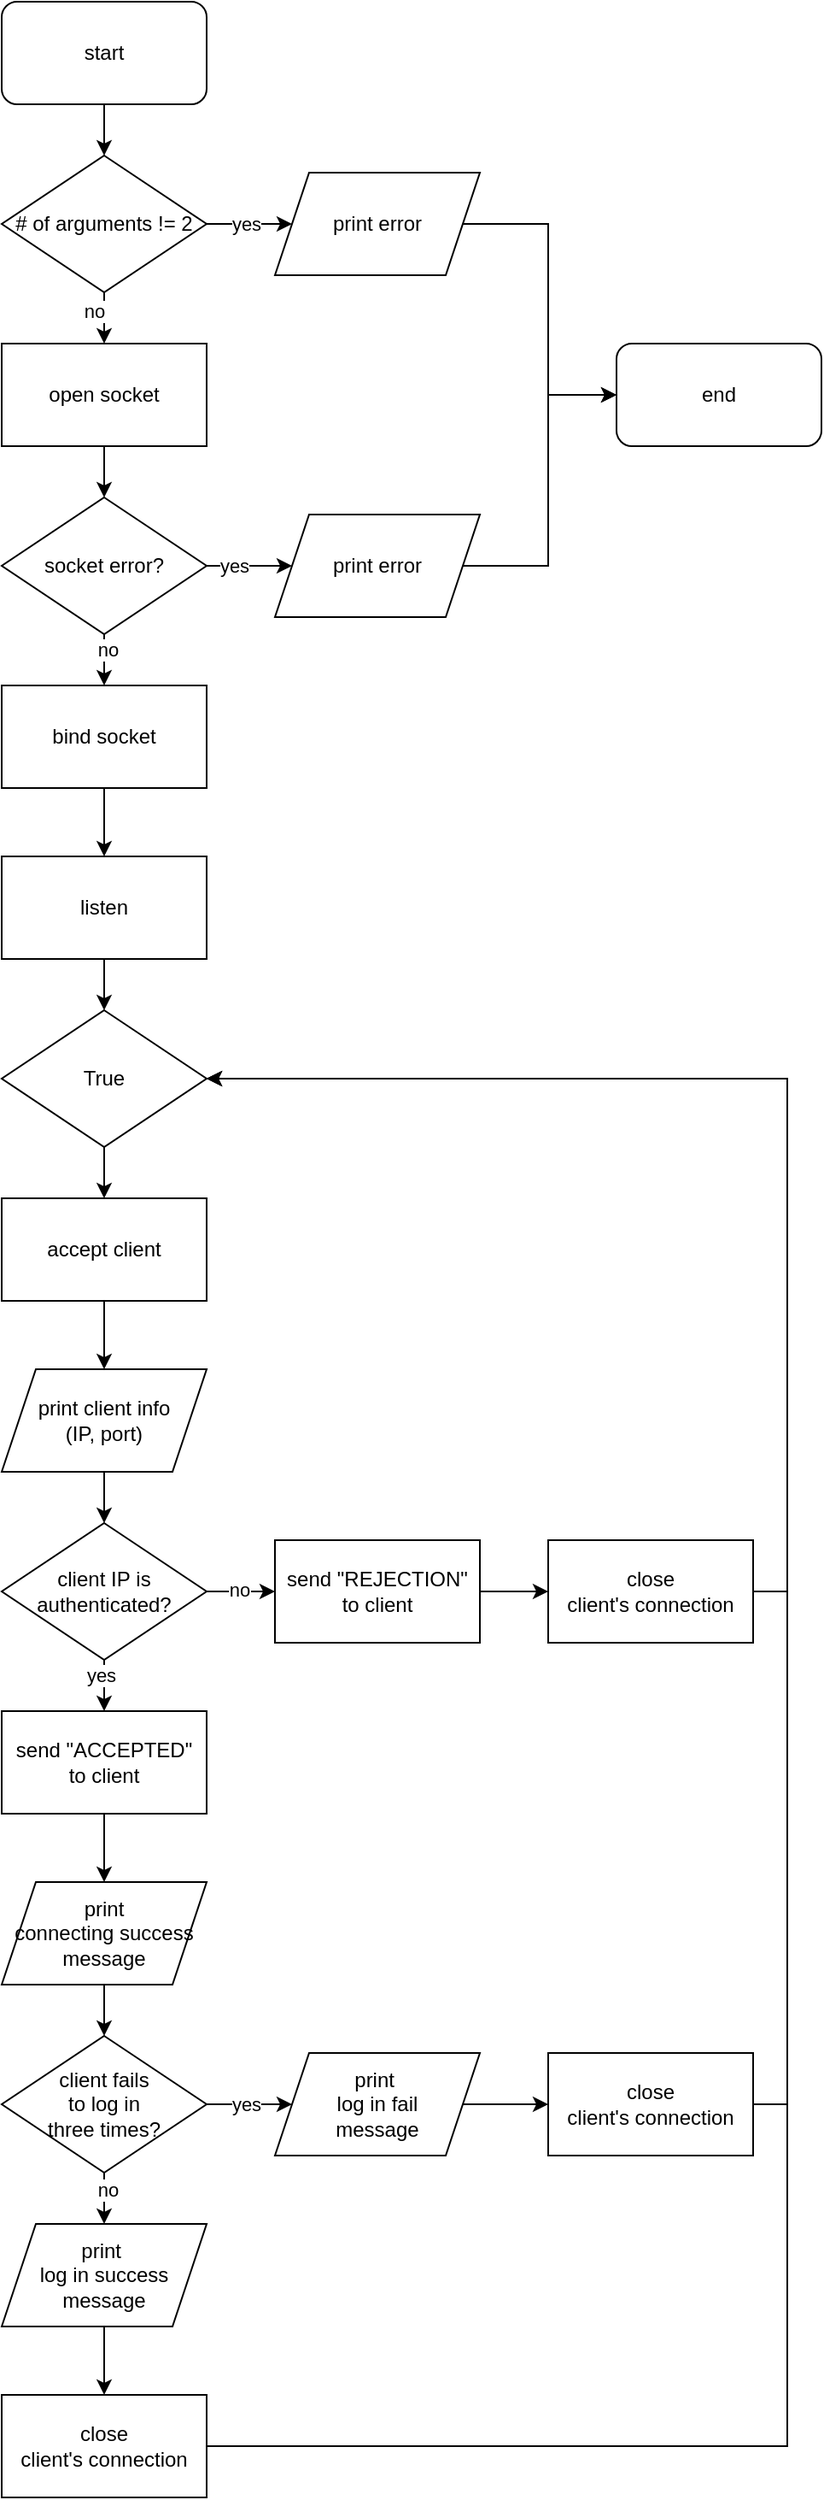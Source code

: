 <mxfile version="24.2.5" type="device">
  <diagram name="페이지-1" id="o534cHkMI9UPt9SqezbU">
    <mxGraphModel dx="995" dy="548" grid="1" gridSize="10" guides="1" tooltips="1" connect="1" arrows="1" fold="1" page="1" pageScale="1" pageWidth="827" pageHeight="1169" math="0" shadow="0">
      <root>
        <mxCell id="0" />
        <mxCell id="1" parent="0" />
        <mxCell id="OdCG0hbB7bBlP2e0NRDI-7" value="" style="edgeStyle=orthogonalEdgeStyle;rounded=0;orthogonalLoop=1;jettySize=auto;html=1;" edge="1" parent="1" source="OdCG0hbB7bBlP2e0NRDI-1" target="OdCG0hbB7bBlP2e0NRDI-2">
          <mxGeometry relative="1" as="geometry" />
        </mxCell>
        <mxCell id="OdCG0hbB7bBlP2e0NRDI-1" value="start" style="rounded=1;whiteSpace=wrap;html=1;" vertex="1" parent="1">
          <mxGeometry x="360" y="30" width="120" height="60" as="geometry" />
        </mxCell>
        <mxCell id="OdCG0hbB7bBlP2e0NRDI-8" value="" style="edgeStyle=orthogonalEdgeStyle;rounded=0;orthogonalLoop=1;jettySize=auto;html=1;" edge="1" parent="1" source="OdCG0hbB7bBlP2e0NRDI-2" target="OdCG0hbB7bBlP2e0NRDI-6">
          <mxGeometry relative="1" as="geometry" />
        </mxCell>
        <mxCell id="OdCG0hbB7bBlP2e0NRDI-15" value="no" style="edgeLabel;html=1;align=center;verticalAlign=middle;resizable=0;points=[];" vertex="1" connectable="0" parent="OdCG0hbB7bBlP2e0NRDI-8">
          <mxGeometry x="0.187" y="2" relative="1" as="geometry">
            <mxPoint x="-4" as="offset" />
          </mxGeometry>
        </mxCell>
        <mxCell id="OdCG0hbB7bBlP2e0NRDI-10" value="" style="edgeStyle=orthogonalEdgeStyle;rounded=0;orthogonalLoop=1;jettySize=auto;html=1;" edge="1" parent="1" source="OdCG0hbB7bBlP2e0NRDI-2" target="OdCG0hbB7bBlP2e0NRDI-4">
          <mxGeometry relative="1" as="geometry" />
        </mxCell>
        <mxCell id="OdCG0hbB7bBlP2e0NRDI-14" value="yes" style="edgeLabel;html=1;align=center;verticalAlign=middle;resizable=0;points=[];" vertex="1" connectable="0" parent="OdCG0hbB7bBlP2e0NRDI-10">
          <mxGeometry x="-0.1" y="1" relative="1" as="geometry">
            <mxPoint y="1" as="offset" />
          </mxGeometry>
        </mxCell>
        <mxCell id="OdCG0hbB7bBlP2e0NRDI-2" value="# of arguments != 2" style="rhombus;whiteSpace=wrap;html=1;" vertex="1" parent="1">
          <mxGeometry x="360" y="120" width="120" height="80" as="geometry" />
        </mxCell>
        <mxCell id="OdCG0hbB7bBlP2e0NRDI-69" style="edgeStyle=orthogonalEdgeStyle;rounded=0;orthogonalLoop=1;jettySize=auto;html=1;entryX=0;entryY=0.5;entryDx=0;entryDy=0;" edge="1" parent="1" source="OdCG0hbB7bBlP2e0NRDI-4" target="OdCG0hbB7bBlP2e0NRDI-68">
          <mxGeometry relative="1" as="geometry" />
        </mxCell>
        <mxCell id="OdCG0hbB7bBlP2e0NRDI-4" value="print error" style="shape=parallelogram;perimeter=parallelogramPerimeter;whiteSpace=wrap;html=1;fixedSize=1;" vertex="1" parent="1">
          <mxGeometry x="520" y="130" width="120" height="60" as="geometry" />
        </mxCell>
        <mxCell id="OdCG0hbB7bBlP2e0NRDI-12" value="" style="edgeStyle=orthogonalEdgeStyle;rounded=0;orthogonalLoop=1;jettySize=auto;html=1;" edge="1" parent="1" source="OdCG0hbB7bBlP2e0NRDI-6" target="OdCG0hbB7bBlP2e0NRDI-9">
          <mxGeometry relative="1" as="geometry" />
        </mxCell>
        <mxCell id="OdCG0hbB7bBlP2e0NRDI-6" value="open socket" style="rounded=0;whiteSpace=wrap;html=1;" vertex="1" parent="1">
          <mxGeometry x="360" y="230" width="120" height="60" as="geometry" />
        </mxCell>
        <mxCell id="OdCG0hbB7bBlP2e0NRDI-13" value="" style="edgeStyle=orthogonalEdgeStyle;rounded=0;orthogonalLoop=1;jettySize=auto;html=1;" edge="1" parent="1" source="OdCG0hbB7bBlP2e0NRDI-9" target="OdCG0hbB7bBlP2e0NRDI-11">
          <mxGeometry relative="1" as="geometry" />
        </mxCell>
        <mxCell id="OdCG0hbB7bBlP2e0NRDI-17" value="yes" style="edgeLabel;html=1;align=center;verticalAlign=middle;resizable=0;points=[];" vertex="1" connectable="0" parent="OdCG0hbB7bBlP2e0NRDI-13">
          <mxGeometry x="-0.367" relative="1" as="geometry">
            <mxPoint as="offset" />
          </mxGeometry>
        </mxCell>
        <mxCell id="OdCG0hbB7bBlP2e0NRDI-19" value="" style="edgeStyle=orthogonalEdgeStyle;rounded=0;orthogonalLoop=1;jettySize=auto;html=1;" edge="1" parent="1" source="OdCG0hbB7bBlP2e0NRDI-9" target="OdCG0hbB7bBlP2e0NRDI-18">
          <mxGeometry relative="1" as="geometry" />
        </mxCell>
        <mxCell id="OdCG0hbB7bBlP2e0NRDI-20" value="no" style="edgeLabel;html=1;align=center;verticalAlign=middle;resizable=0;points=[];" vertex="1" connectable="0" parent="OdCG0hbB7bBlP2e0NRDI-19">
          <mxGeometry x="-0.653" y="2" relative="1" as="geometry">
            <mxPoint as="offset" />
          </mxGeometry>
        </mxCell>
        <mxCell id="OdCG0hbB7bBlP2e0NRDI-9" value="socket error?" style="rhombus;whiteSpace=wrap;html=1;" vertex="1" parent="1">
          <mxGeometry x="360" y="320" width="120" height="80" as="geometry" />
        </mxCell>
        <mxCell id="OdCG0hbB7bBlP2e0NRDI-70" style="edgeStyle=orthogonalEdgeStyle;rounded=0;orthogonalLoop=1;jettySize=auto;html=1;entryX=0;entryY=0.5;entryDx=0;entryDy=0;" edge="1" parent="1" source="OdCG0hbB7bBlP2e0NRDI-11" target="OdCG0hbB7bBlP2e0NRDI-68">
          <mxGeometry relative="1" as="geometry" />
        </mxCell>
        <mxCell id="OdCG0hbB7bBlP2e0NRDI-11" value="print error" style="shape=parallelogram;perimeter=parallelogramPerimeter;whiteSpace=wrap;html=1;fixedSize=1;" vertex="1" parent="1">
          <mxGeometry x="520" y="330" width="120" height="60" as="geometry" />
        </mxCell>
        <mxCell id="OdCG0hbB7bBlP2e0NRDI-23" value="" style="edgeStyle=orthogonalEdgeStyle;rounded=0;orthogonalLoop=1;jettySize=auto;html=1;" edge="1" parent="1" source="OdCG0hbB7bBlP2e0NRDI-18" target="OdCG0hbB7bBlP2e0NRDI-22">
          <mxGeometry relative="1" as="geometry" />
        </mxCell>
        <mxCell id="OdCG0hbB7bBlP2e0NRDI-18" value="bind socket" style="rounded=0;whiteSpace=wrap;html=1;" vertex="1" parent="1">
          <mxGeometry x="360" y="430" width="120" height="60" as="geometry" />
        </mxCell>
        <mxCell id="OdCG0hbB7bBlP2e0NRDI-25" value="" style="edgeStyle=orthogonalEdgeStyle;rounded=0;orthogonalLoop=1;jettySize=auto;html=1;" edge="1" parent="1" source="OdCG0hbB7bBlP2e0NRDI-22" target="OdCG0hbB7bBlP2e0NRDI-24">
          <mxGeometry relative="1" as="geometry" />
        </mxCell>
        <mxCell id="OdCG0hbB7bBlP2e0NRDI-22" value="listen" style="rounded=0;whiteSpace=wrap;html=1;" vertex="1" parent="1">
          <mxGeometry x="360" y="530" width="120" height="60" as="geometry" />
        </mxCell>
        <mxCell id="OdCG0hbB7bBlP2e0NRDI-28" value="" style="edgeStyle=orthogonalEdgeStyle;rounded=0;orthogonalLoop=1;jettySize=auto;html=1;" edge="1" parent="1" source="OdCG0hbB7bBlP2e0NRDI-24" target="OdCG0hbB7bBlP2e0NRDI-26">
          <mxGeometry relative="1" as="geometry" />
        </mxCell>
        <mxCell id="OdCG0hbB7bBlP2e0NRDI-24" value="True" style="rhombus;whiteSpace=wrap;html=1;" vertex="1" parent="1">
          <mxGeometry x="360" y="620" width="120" height="80" as="geometry" />
        </mxCell>
        <mxCell id="OdCG0hbB7bBlP2e0NRDI-29" value="" style="edgeStyle=orthogonalEdgeStyle;rounded=0;orthogonalLoop=1;jettySize=auto;html=1;" edge="1" parent="1" source="OdCG0hbB7bBlP2e0NRDI-26" target="OdCG0hbB7bBlP2e0NRDI-27">
          <mxGeometry relative="1" as="geometry" />
        </mxCell>
        <mxCell id="OdCG0hbB7bBlP2e0NRDI-26" value="accept client" style="rounded=0;whiteSpace=wrap;html=1;" vertex="1" parent="1">
          <mxGeometry x="360" y="730" width="120" height="60" as="geometry" />
        </mxCell>
        <mxCell id="OdCG0hbB7bBlP2e0NRDI-33" value="" style="edgeStyle=orthogonalEdgeStyle;rounded=0;orthogonalLoop=1;jettySize=auto;html=1;" edge="1" parent="1" source="OdCG0hbB7bBlP2e0NRDI-27" target="OdCG0hbB7bBlP2e0NRDI-32">
          <mxGeometry relative="1" as="geometry" />
        </mxCell>
        <mxCell id="OdCG0hbB7bBlP2e0NRDI-27" value="print client info&lt;div&gt;(IP, port)&lt;/div&gt;" style="shape=parallelogram;perimeter=parallelogramPerimeter;whiteSpace=wrap;html=1;fixedSize=1;" vertex="1" parent="1">
          <mxGeometry x="360" y="830" width="120" height="60" as="geometry" />
        </mxCell>
        <mxCell id="OdCG0hbB7bBlP2e0NRDI-37" value="" style="edgeStyle=orthogonalEdgeStyle;rounded=0;orthogonalLoop=1;jettySize=auto;html=1;" edge="1" parent="1" source="OdCG0hbB7bBlP2e0NRDI-32" target="OdCG0hbB7bBlP2e0NRDI-34">
          <mxGeometry relative="1" as="geometry" />
        </mxCell>
        <mxCell id="OdCG0hbB7bBlP2e0NRDI-39" value="no" style="edgeLabel;html=1;align=center;verticalAlign=middle;resizable=0;points=[];" vertex="1" connectable="0" parent="OdCG0hbB7bBlP2e0NRDI-37">
          <mxGeometry x="-0.042" y="1" relative="1" as="geometry">
            <mxPoint as="offset" />
          </mxGeometry>
        </mxCell>
        <mxCell id="OdCG0hbB7bBlP2e0NRDI-45" value="" style="edgeStyle=orthogonalEdgeStyle;rounded=0;orthogonalLoop=1;jettySize=auto;html=1;" edge="1" parent="1" source="OdCG0hbB7bBlP2e0NRDI-32" target="OdCG0hbB7bBlP2e0NRDI-40">
          <mxGeometry relative="1" as="geometry" />
        </mxCell>
        <mxCell id="OdCG0hbB7bBlP2e0NRDI-46" value="yes" style="edgeLabel;html=1;align=center;verticalAlign=middle;resizable=0;points=[];" vertex="1" connectable="0" parent="OdCG0hbB7bBlP2e0NRDI-45">
          <mxGeometry x="-0.653" y="-2" relative="1" as="geometry">
            <mxPoint as="offset" />
          </mxGeometry>
        </mxCell>
        <mxCell id="OdCG0hbB7bBlP2e0NRDI-32" value="client IP&amp;nbsp;&lt;span style=&quot;background-color: initial;&quot;&gt;is&lt;/span&gt;&lt;div&gt;authenticated?&lt;/div&gt;" style="rhombus;whiteSpace=wrap;html=1;" vertex="1" parent="1">
          <mxGeometry x="360" y="920" width="120" height="80" as="geometry" />
        </mxCell>
        <mxCell id="OdCG0hbB7bBlP2e0NRDI-38" value="" style="edgeStyle=orthogonalEdgeStyle;rounded=0;orthogonalLoop=1;jettySize=auto;html=1;" edge="1" parent="1" source="OdCG0hbB7bBlP2e0NRDI-34" target="OdCG0hbB7bBlP2e0NRDI-36">
          <mxGeometry relative="1" as="geometry" />
        </mxCell>
        <mxCell id="OdCG0hbB7bBlP2e0NRDI-34" value="send &quot;REJECTION&quot;&lt;div&gt;to client&lt;/div&gt;" style="rounded=0;whiteSpace=wrap;html=1;" vertex="1" parent="1">
          <mxGeometry x="520" y="930" width="120" height="60" as="geometry" />
        </mxCell>
        <mxCell id="OdCG0hbB7bBlP2e0NRDI-65" style="edgeStyle=orthogonalEdgeStyle;rounded=0;orthogonalLoop=1;jettySize=auto;html=1;entryX=1;entryY=0.5;entryDx=0;entryDy=0;exitX=1;exitY=0.5;exitDx=0;exitDy=0;" edge="1" parent="1" source="OdCG0hbB7bBlP2e0NRDI-36" target="OdCG0hbB7bBlP2e0NRDI-24">
          <mxGeometry relative="1" as="geometry">
            <Array as="points">
              <mxPoint x="820" y="960" />
              <mxPoint x="820" y="660" />
            </Array>
          </mxGeometry>
        </mxCell>
        <mxCell id="OdCG0hbB7bBlP2e0NRDI-36" value="close&lt;div&gt;client&#39;s connection&lt;/div&gt;" style="rounded=0;whiteSpace=wrap;html=1;" vertex="1" parent="1">
          <mxGeometry x="680" y="930" width="120" height="60" as="geometry" />
        </mxCell>
        <mxCell id="OdCG0hbB7bBlP2e0NRDI-44" value="" style="edgeStyle=orthogonalEdgeStyle;rounded=0;orthogonalLoop=1;jettySize=auto;html=1;" edge="1" parent="1" source="OdCG0hbB7bBlP2e0NRDI-40" target="OdCG0hbB7bBlP2e0NRDI-42">
          <mxGeometry relative="1" as="geometry" />
        </mxCell>
        <mxCell id="OdCG0hbB7bBlP2e0NRDI-40" value="send &quot;ACCEPTED&quot;&lt;div&gt;to client&lt;/div&gt;" style="rounded=0;whiteSpace=wrap;html=1;" vertex="1" parent="1">
          <mxGeometry x="360" y="1030" width="120" height="60" as="geometry" />
        </mxCell>
        <mxCell id="OdCG0hbB7bBlP2e0NRDI-48" value="" style="edgeStyle=orthogonalEdgeStyle;rounded=0;orthogonalLoop=1;jettySize=auto;html=1;" edge="1" parent="1" source="OdCG0hbB7bBlP2e0NRDI-42" target="OdCG0hbB7bBlP2e0NRDI-47">
          <mxGeometry relative="1" as="geometry" />
        </mxCell>
        <mxCell id="OdCG0hbB7bBlP2e0NRDI-42" value="print&lt;div&gt;connecting success&lt;div&gt;message&lt;/div&gt;&lt;/div&gt;" style="shape=parallelogram;perimeter=parallelogramPerimeter;whiteSpace=wrap;html=1;fixedSize=1;" vertex="1" parent="1">
          <mxGeometry x="360" y="1130" width="120" height="60" as="geometry" />
        </mxCell>
        <mxCell id="OdCG0hbB7bBlP2e0NRDI-53" value="" style="edgeStyle=orthogonalEdgeStyle;rounded=0;orthogonalLoop=1;jettySize=auto;html=1;entryX=0.5;entryY=0;entryDx=0;entryDy=0;" edge="1" parent="1" source="OdCG0hbB7bBlP2e0NRDI-47" target="OdCG0hbB7bBlP2e0NRDI-52">
          <mxGeometry relative="1" as="geometry">
            <mxPoint x="420" y="1330" as="targetPoint" />
          </mxGeometry>
        </mxCell>
        <mxCell id="OdCG0hbB7bBlP2e0NRDI-60" value="no" style="edgeLabel;html=1;align=center;verticalAlign=middle;resizable=0;points=[];" vertex="1" connectable="0" parent="OdCG0hbB7bBlP2e0NRDI-53">
          <mxGeometry x="-0.603" y="2" relative="1" as="geometry">
            <mxPoint as="offset" />
          </mxGeometry>
        </mxCell>
        <mxCell id="OdCG0hbB7bBlP2e0NRDI-58" value="" style="edgeStyle=orthogonalEdgeStyle;rounded=0;orthogonalLoop=1;jettySize=auto;html=1;" edge="1" parent="1" source="OdCG0hbB7bBlP2e0NRDI-47" target="OdCG0hbB7bBlP2e0NRDI-57">
          <mxGeometry relative="1" as="geometry" />
        </mxCell>
        <mxCell id="OdCG0hbB7bBlP2e0NRDI-59" value="yes" style="edgeLabel;html=1;align=center;verticalAlign=middle;resizable=0;points=[];" vertex="1" connectable="0" parent="OdCG0hbB7bBlP2e0NRDI-58">
          <mxGeometry x="-0.1" relative="1" as="geometry">
            <mxPoint as="offset" />
          </mxGeometry>
        </mxCell>
        <mxCell id="OdCG0hbB7bBlP2e0NRDI-47" value="client fails&lt;div&gt;to log in&lt;/div&gt;&lt;div&gt;three times?&lt;/div&gt;" style="rhombus;whiteSpace=wrap;html=1;" vertex="1" parent="1">
          <mxGeometry x="360" y="1220" width="120" height="80" as="geometry" />
        </mxCell>
        <mxCell id="OdCG0hbB7bBlP2e0NRDI-55" value="" style="edgeStyle=orthogonalEdgeStyle;rounded=0;orthogonalLoop=1;jettySize=auto;html=1;" edge="1" parent="1" source="OdCG0hbB7bBlP2e0NRDI-52" target="OdCG0hbB7bBlP2e0NRDI-54">
          <mxGeometry relative="1" as="geometry" />
        </mxCell>
        <mxCell id="OdCG0hbB7bBlP2e0NRDI-52" value="print&amp;nbsp;&lt;div&gt;log in success&lt;br&gt;&lt;div&gt;message&lt;/div&gt;&lt;/div&gt;" style="shape=parallelogram;perimeter=parallelogramPerimeter;whiteSpace=wrap;html=1;fixedSize=1;" vertex="1" parent="1">
          <mxGeometry x="360" y="1330" width="120" height="60" as="geometry" />
        </mxCell>
        <mxCell id="OdCG0hbB7bBlP2e0NRDI-67" style="edgeStyle=orthogonalEdgeStyle;rounded=0;orthogonalLoop=1;jettySize=auto;html=1;entryX=1;entryY=0.5;entryDx=0;entryDy=0;" edge="1" parent="1" source="OdCG0hbB7bBlP2e0NRDI-54" target="OdCG0hbB7bBlP2e0NRDI-24">
          <mxGeometry relative="1" as="geometry">
            <Array as="points">
              <mxPoint x="820" y="1460" />
              <mxPoint x="820" y="660" />
            </Array>
          </mxGeometry>
        </mxCell>
        <mxCell id="OdCG0hbB7bBlP2e0NRDI-54" value="close&lt;div&gt;client&#39;s connection&lt;/div&gt;" style="rounded=0;whiteSpace=wrap;html=1;" vertex="1" parent="1">
          <mxGeometry x="360" y="1430" width="120" height="60" as="geometry" />
        </mxCell>
        <mxCell id="OdCG0hbB7bBlP2e0NRDI-64" value="" style="edgeStyle=orthogonalEdgeStyle;rounded=0;orthogonalLoop=1;jettySize=auto;html=1;" edge="1" parent="1" source="OdCG0hbB7bBlP2e0NRDI-57" target="OdCG0hbB7bBlP2e0NRDI-63">
          <mxGeometry relative="1" as="geometry" />
        </mxCell>
        <mxCell id="OdCG0hbB7bBlP2e0NRDI-57" value="print&amp;nbsp;&lt;div&gt;log in fail&lt;br&gt;&lt;div&gt;message&lt;/div&gt;&lt;/div&gt;" style="shape=parallelogram;perimeter=parallelogramPerimeter;whiteSpace=wrap;html=1;fixedSize=1;" vertex="1" parent="1">
          <mxGeometry x="520" y="1230" width="120" height="60" as="geometry" />
        </mxCell>
        <mxCell id="OdCG0hbB7bBlP2e0NRDI-66" style="edgeStyle=orthogonalEdgeStyle;rounded=0;orthogonalLoop=1;jettySize=auto;html=1;entryX=1;entryY=0.5;entryDx=0;entryDy=0;" edge="1" parent="1" source="OdCG0hbB7bBlP2e0NRDI-63" target="OdCG0hbB7bBlP2e0NRDI-24">
          <mxGeometry relative="1" as="geometry">
            <Array as="points">
              <mxPoint x="820" y="1260" />
              <mxPoint x="820" y="660" />
            </Array>
          </mxGeometry>
        </mxCell>
        <mxCell id="OdCG0hbB7bBlP2e0NRDI-63" value="close&lt;div&gt;client&#39;s connection&lt;/div&gt;" style="rounded=0;whiteSpace=wrap;html=1;" vertex="1" parent="1">
          <mxGeometry x="680" y="1230" width="120" height="60" as="geometry" />
        </mxCell>
        <mxCell id="OdCG0hbB7bBlP2e0NRDI-68" value="end" style="rounded=1;whiteSpace=wrap;html=1;" vertex="1" parent="1">
          <mxGeometry x="720" y="230" width="120" height="60" as="geometry" />
        </mxCell>
      </root>
    </mxGraphModel>
  </diagram>
</mxfile>
